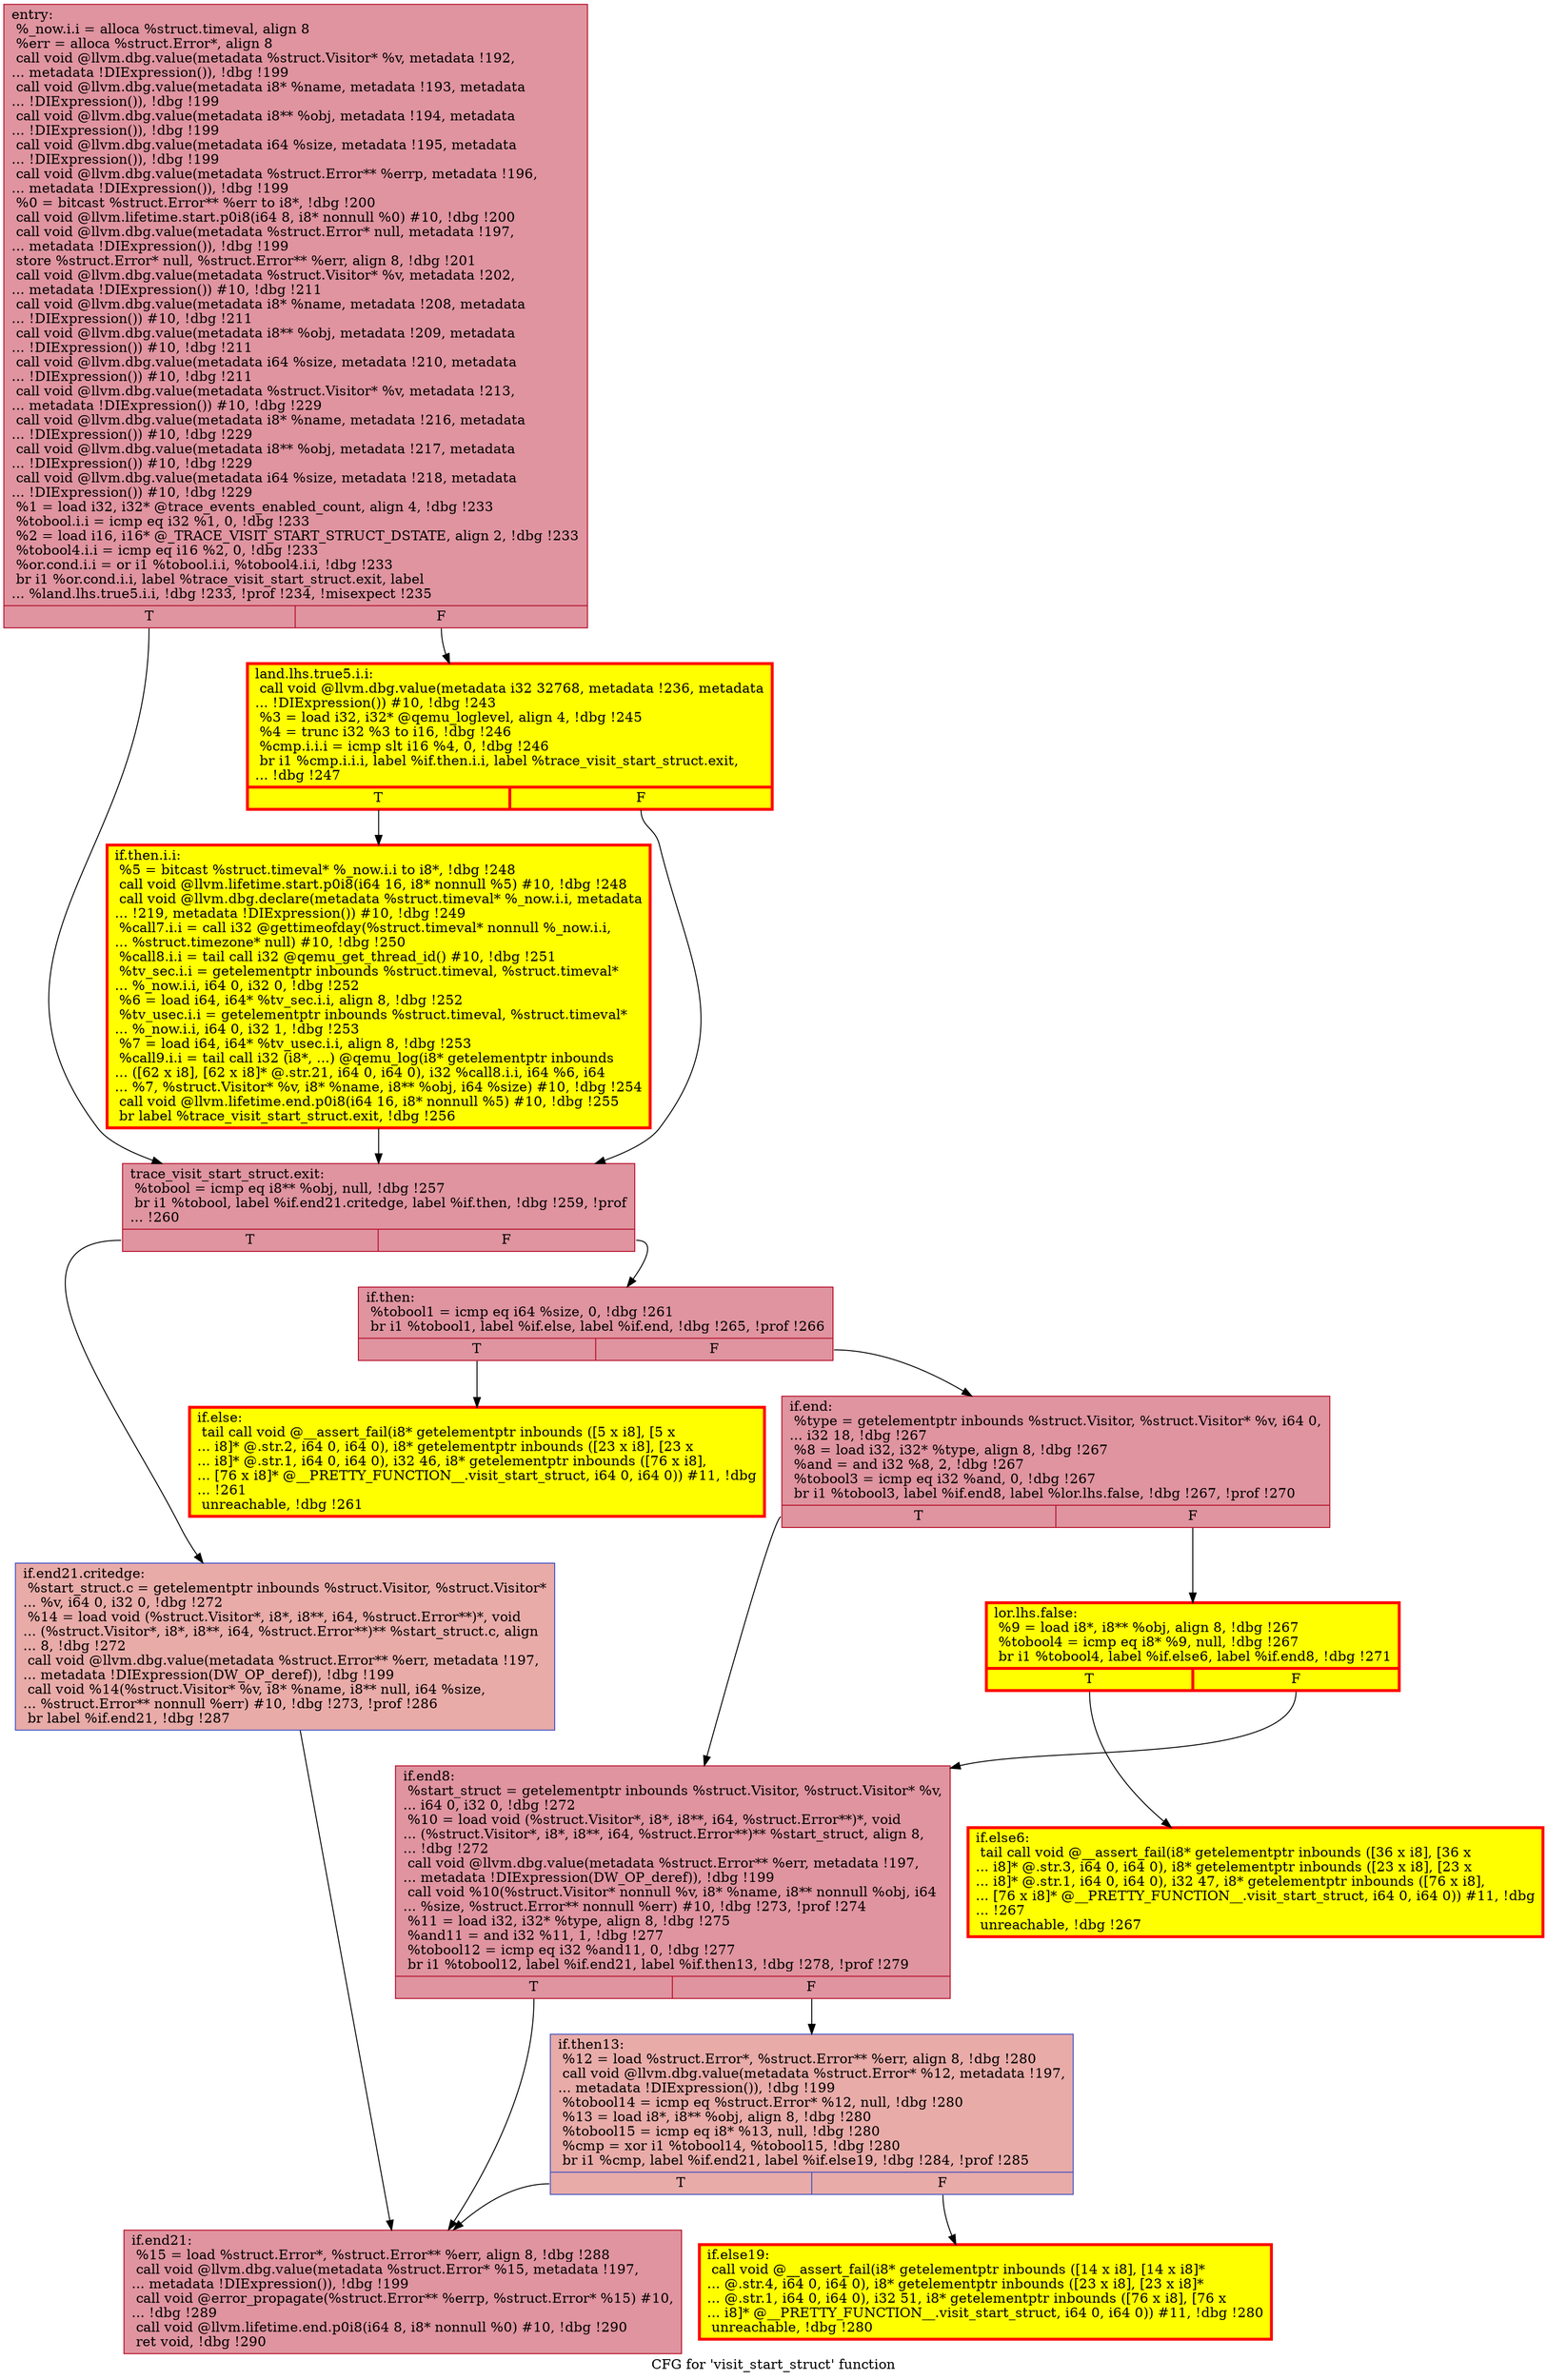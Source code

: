 digraph "CFG for 'visit_start_struct' function" {
	label="CFG for 'visit_start_struct' function";

	Node0x5566425462c0 [shape=record,color="#b70d28ff", style=filled, fillcolor="#b70d2870",label="{entry:\l  %_now.i.i = alloca %struct.timeval, align 8\l  %err = alloca %struct.Error*, align 8\l  call void @llvm.dbg.value(metadata %struct.Visitor* %v, metadata !192,\l... metadata !DIExpression()), !dbg !199\l  call void @llvm.dbg.value(metadata i8* %name, metadata !193, metadata\l... !DIExpression()), !dbg !199\l  call void @llvm.dbg.value(metadata i8** %obj, metadata !194, metadata\l... !DIExpression()), !dbg !199\l  call void @llvm.dbg.value(metadata i64 %size, metadata !195, metadata\l... !DIExpression()), !dbg !199\l  call void @llvm.dbg.value(metadata %struct.Error** %errp, metadata !196,\l... metadata !DIExpression()), !dbg !199\l  %0 = bitcast %struct.Error** %err to i8*, !dbg !200\l  call void @llvm.lifetime.start.p0i8(i64 8, i8* nonnull %0) #10, !dbg !200\l  call void @llvm.dbg.value(metadata %struct.Error* null, metadata !197,\l... metadata !DIExpression()), !dbg !199\l  store %struct.Error* null, %struct.Error** %err, align 8, !dbg !201\l  call void @llvm.dbg.value(metadata %struct.Visitor* %v, metadata !202,\l... metadata !DIExpression()) #10, !dbg !211\l  call void @llvm.dbg.value(metadata i8* %name, metadata !208, metadata\l... !DIExpression()) #10, !dbg !211\l  call void @llvm.dbg.value(metadata i8** %obj, metadata !209, metadata\l... !DIExpression()) #10, !dbg !211\l  call void @llvm.dbg.value(metadata i64 %size, metadata !210, metadata\l... !DIExpression()) #10, !dbg !211\l  call void @llvm.dbg.value(metadata %struct.Visitor* %v, metadata !213,\l... metadata !DIExpression()) #10, !dbg !229\l  call void @llvm.dbg.value(metadata i8* %name, metadata !216, metadata\l... !DIExpression()) #10, !dbg !229\l  call void @llvm.dbg.value(metadata i8** %obj, metadata !217, metadata\l... !DIExpression()) #10, !dbg !229\l  call void @llvm.dbg.value(metadata i64 %size, metadata !218, metadata\l... !DIExpression()) #10, !dbg !229\l  %1 = load i32, i32* @trace_events_enabled_count, align 4, !dbg !233\l  %tobool.i.i = icmp eq i32 %1, 0, !dbg !233\l  %2 = load i16, i16* @_TRACE_VISIT_START_STRUCT_DSTATE, align 2, !dbg !233\l  %tobool4.i.i = icmp eq i16 %2, 0, !dbg !233\l  %or.cond.i.i = or i1 %tobool.i.i, %tobool4.i.i, !dbg !233\l  br i1 %or.cond.i.i, label %trace_visit_start_struct.exit, label\l... %land.lhs.true5.i.i, !dbg !233, !prof !234, !misexpect !235\l|{<s0>T|<s1>F}}"];
	Node0x5566425462c0:s0 -> Node0x556642572c30;
	Node0x5566425462c0:s1 -> Node0x5566425f2980;
	Node0x5566425f2980 [shape=record,penwidth=3.0, style="filled", color="red", fillcolor="yellow",label="{land.lhs.true5.i.i:                               \l  call void @llvm.dbg.value(metadata i32 32768, metadata !236, metadata\l... !DIExpression()) #10, !dbg !243\l  %3 = load i32, i32* @qemu_loglevel, align 4, !dbg !245\l  %4 = trunc i32 %3 to i16, !dbg !246\l  %cmp.i.i.i = icmp slt i16 %4, 0, !dbg !246\l  br i1 %cmp.i.i.i, label %if.then.i.i, label %trace_visit_start_struct.exit,\l... !dbg !247\l|{<s0>T|<s1>F}}"];
	Node0x5566425f2980:s0 -> Node0x5566424fa250;
	Node0x5566425f2980:s1 -> Node0x556642572c30;
	Node0x5566424fa250 [shape=record,penwidth=3.0, style="filled", color="red", fillcolor="yellow",label="{if.then.i.i:                                      \l  %5 = bitcast %struct.timeval* %_now.i.i to i8*, !dbg !248\l  call void @llvm.lifetime.start.p0i8(i64 16, i8* nonnull %5) #10, !dbg !248\l  call void @llvm.dbg.declare(metadata %struct.timeval* %_now.i.i, metadata\l... !219, metadata !DIExpression()) #10, !dbg !249\l  %call7.i.i = call i32 @gettimeofday(%struct.timeval* nonnull %_now.i.i,\l... %struct.timezone* null) #10, !dbg !250\l  %call8.i.i = tail call i32 @qemu_get_thread_id() #10, !dbg !251\l  %tv_sec.i.i = getelementptr inbounds %struct.timeval, %struct.timeval*\l... %_now.i.i, i64 0, i32 0, !dbg !252\l  %6 = load i64, i64* %tv_sec.i.i, align 8, !dbg !252\l  %tv_usec.i.i = getelementptr inbounds %struct.timeval, %struct.timeval*\l... %_now.i.i, i64 0, i32 1, !dbg !253\l  %7 = load i64, i64* %tv_usec.i.i, align 8, !dbg !253\l  %call9.i.i = tail call i32 (i8*, ...) @qemu_log(i8* getelementptr inbounds\l... ([62 x i8], [62 x i8]* @.str.21, i64 0, i64 0), i32 %call8.i.i, i64 %6, i64\l... %7, %struct.Visitor* %v, i8* %name, i8** %obj, i64 %size) #10, !dbg !254\l  call void @llvm.lifetime.end.p0i8(i64 16, i8* nonnull %5) #10, !dbg !255\l  br label %trace_visit_start_struct.exit, !dbg !256\l}"];
	Node0x5566424fa250 -> Node0x556642572c30;
	Node0x556642572c30 [shape=record,color="#b70d28ff", style=filled, fillcolor="#b70d2870",label="{trace_visit_start_struct.exit:                    \l  %tobool = icmp eq i8** %obj, null, !dbg !257\l  br i1 %tobool, label %if.end21.critedge, label %if.then, !dbg !259, !prof\l... !260\l|{<s0>T|<s1>F}}"];
	Node0x556642572c30:s0 -> Node0x55664257eb10;
	Node0x556642572c30:s1 -> Node0x5566424fa3c0;
	Node0x5566424fa3c0 [shape=record,color="#b70d28ff", style=filled, fillcolor="#b70d2870",label="{if.then:                                          \l  %tobool1 = icmp eq i64 %size, 0, !dbg !261\l  br i1 %tobool1, label %if.else, label %if.end, !dbg !265, !prof !266\l|{<s0>T|<s1>F}}"];
	Node0x5566424fa3c0:s0 -> Node0x55664254d590;
	Node0x5566424fa3c0:s1 -> Node0x55664254d520;
	Node0x55664254d590 [shape=record,penwidth=3.0, style="filled", color="red", fillcolor="yellow",label="{if.else:                                          \l  tail call void @__assert_fail(i8* getelementptr inbounds ([5 x i8], [5 x\l... i8]* @.str.2, i64 0, i64 0), i8* getelementptr inbounds ([23 x i8], [23 x\l... i8]* @.str.1, i64 0, i64 0), i32 46, i8* getelementptr inbounds ([76 x i8],\l... [76 x i8]* @__PRETTY_FUNCTION__.visit_start_struct, i64 0, i64 0)) #11, !dbg\l... !261\l  unreachable, !dbg !261\l}"];
	Node0x55664254d520 [shape=record,color="#b70d28ff", style=filled, fillcolor="#b70d2870",label="{if.end:                                           \l  %type = getelementptr inbounds %struct.Visitor, %struct.Visitor* %v, i64 0,\l... i32 18, !dbg !267\l  %8 = load i32, i32* %type, align 8, !dbg !267\l  %and = and i32 %8, 2, !dbg !267\l  %tobool3 = icmp eq i32 %and, 0, !dbg !267\l  br i1 %tobool3, label %if.end8, label %lor.lhs.false, !dbg !267, !prof !270\l|{<s0>T|<s1>F}}"];
	Node0x55664254d520:s0 -> Node0x55664254d1e0;
	Node0x55664254d520:s1 -> Node0x55664254e740;
	Node0x55664254e740 [shape=record,penwidth=3.0, style="filled", color="red", fillcolor="yellow",label="{lor.lhs.false:                                    \l  %9 = load i8*, i8** %obj, align 8, !dbg !267\l  %tobool4 = icmp eq i8* %9, null, !dbg !267\l  br i1 %tobool4, label %if.else6, label %if.end8, !dbg !271\l|{<s0>T|<s1>F}}"];
	Node0x55664254e740:s0 -> Node0x55664254e6d0;
	Node0x55664254e740:s1 -> Node0x55664254d1e0;
	Node0x55664254e6d0 [shape=record,penwidth=3.0, style="filled", color="red", fillcolor="yellow",label="{if.else6:                                         \l  tail call void @__assert_fail(i8* getelementptr inbounds ([36 x i8], [36 x\l... i8]* @.str.3, i64 0, i64 0), i8* getelementptr inbounds ([23 x i8], [23 x\l... i8]* @.str.1, i64 0, i64 0), i32 47, i8* getelementptr inbounds ([76 x i8],\l... [76 x i8]* @__PRETTY_FUNCTION__.visit_start_struct, i64 0, i64 0)) #11, !dbg\l... !267\l  unreachable, !dbg !267\l}"];
	Node0x55664254d1e0 [shape=record,color="#b70d28ff", style=filled, fillcolor="#b70d2870",label="{if.end8:                                          \l  %start_struct = getelementptr inbounds %struct.Visitor, %struct.Visitor* %v,\l... i64 0, i32 0, !dbg !272\l  %10 = load void (%struct.Visitor*, i8*, i8**, i64, %struct.Error**)*, void\l... (%struct.Visitor*, i8*, i8**, i64, %struct.Error**)** %start_struct, align 8,\l... !dbg !272\l  call void @llvm.dbg.value(metadata %struct.Error** %err, metadata !197,\l... metadata !DIExpression(DW_OP_deref)), !dbg !199\l  call void %10(%struct.Visitor* nonnull %v, i8* %name, i8** nonnull %obj, i64\l... %size, %struct.Error** nonnull %err) #10, !dbg !273, !prof !274\l  %11 = load i32, i32* %type, align 8, !dbg !275\l  %and11 = and i32 %11, 1, !dbg !277\l  %tobool12 = icmp eq i32 %and11, 0, !dbg !277\l  br i1 %tobool12, label %if.end21, label %if.then13, !dbg !278, !prof !279\l|{<s0>T|<s1>F}}"];
	Node0x55664254d1e0:s0 -> Node0x55664254fb20;
	Node0x55664254d1e0:s1 -> Node0x55664254f480;
	Node0x55664254f480 [shape=record,color="#3d50c3ff", style=filled, fillcolor="#cc403a70",label="{if.then13:                                        \l  %12 = load %struct.Error*, %struct.Error** %err, align 8, !dbg !280\l  call void @llvm.dbg.value(metadata %struct.Error* %12, metadata !197,\l... metadata !DIExpression()), !dbg !199\l  %tobool14 = icmp eq %struct.Error* %12, null, !dbg !280\l  %13 = load i8*, i8** %obj, align 8, !dbg !280\l  %tobool15 = icmp eq i8* %13, null, !dbg !280\l  %cmp = xor i1 %tobool14, %tobool15, !dbg !280\l  br i1 %cmp, label %if.end21, label %if.else19, !dbg !284, !prof !285\l|{<s0>T|<s1>F}}"];
	Node0x55664254f480:s0 -> Node0x55664254fb20;
	Node0x55664254f480:s1 -> Node0x556642550490;
	Node0x556642550490 [shape=record,penwidth=3.0, style="filled", color="red", fillcolor="yellow",label="{if.else19:                                        \l  call void @__assert_fail(i8* getelementptr inbounds ([14 x i8], [14 x i8]*\l... @.str.4, i64 0, i64 0), i8* getelementptr inbounds ([23 x i8], [23 x i8]*\l... @.str.1, i64 0, i64 0), i32 51, i8* getelementptr inbounds ([76 x i8], [76 x\l... i8]* @__PRETTY_FUNCTION__.visit_start_struct, i64 0, i64 0)) #11, !dbg !280\l  unreachable, !dbg !280\l}"];
	Node0x55664257eb10 [shape=record,color="#3d50c3ff", style=filled, fillcolor="#cc403a70",label="{if.end21.critedge:                                \l  %start_struct.c = getelementptr inbounds %struct.Visitor, %struct.Visitor*\l... %v, i64 0, i32 0, !dbg !272\l  %14 = load void (%struct.Visitor*, i8*, i8**, i64, %struct.Error**)*, void\l... (%struct.Visitor*, i8*, i8**, i64, %struct.Error**)** %start_struct.c, align\l... 8, !dbg !272\l  call void @llvm.dbg.value(metadata %struct.Error** %err, metadata !197,\l... metadata !DIExpression(DW_OP_deref)), !dbg !199\l  call void %14(%struct.Visitor* %v, i8* %name, i8** null, i64 %size,\l... %struct.Error** nonnull %err) #10, !dbg !273, !prof !286\l  br label %if.end21, !dbg !287\l}"];
	Node0x55664257eb10 -> Node0x55664254fb20;
	Node0x55664254fb20 [shape=record,color="#b70d28ff", style=filled, fillcolor="#b70d2870",label="{if.end21:                                         \l  %15 = load %struct.Error*, %struct.Error** %err, align 8, !dbg !288\l  call void @llvm.dbg.value(metadata %struct.Error* %15, metadata !197,\l... metadata !DIExpression()), !dbg !199\l  call void @error_propagate(%struct.Error** %errp, %struct.Error* %15) #10,\l... !dbg !289\l  call void @llvm.lifetime.end.p0i8(i64 8, i8* nonnull %0) #10, !dbg !290\l  ret void, !dbg !290\l}"];
}

